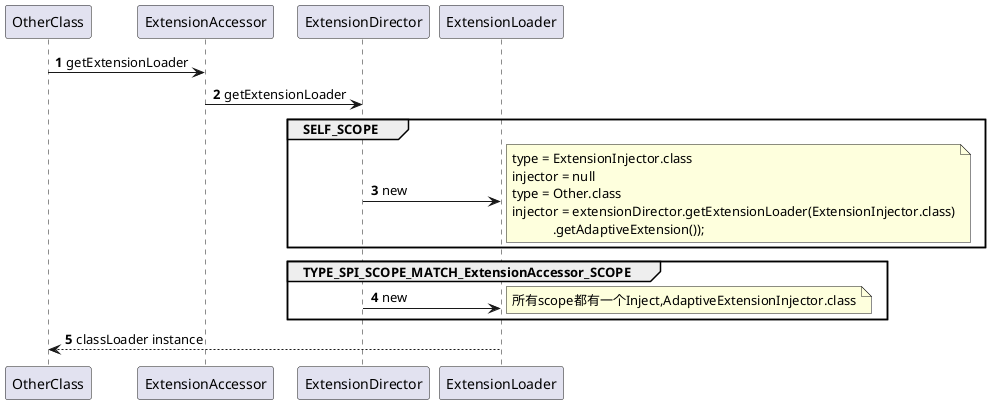 @startuml
'https://plantuml.com/sequence-diagram

autonumber
'新建ExtensionLoader

OtherClass -> ExtensionAccessor : getExtensionLoader
ExtensionAccessor -> ExtensionDirector : getExtensionLoader
group SELF_SCOPE
    ExtensionDirector -> ExtensionLoader : new
    note right
    type = ExtensionInjector.class
    injector = null
    type = Other.class
    injector = extensionDirector.getExtensionLoader(ExtensionInjector.class)
                .getAdaptiveExtension());
    end note
end
group TYPE_SPI_SCOPE_MATCH_ExtensionAccessor_SCOPE
    ExtensionDirector -> ExtensionLoader : new
    note right
    所有scope都有一个Inject,AdaptiveExtensionInjector.class
    end note
end
ExtensionLoader --> OtherClass : classLoader instance


@enduml



@startuml
'https://plantuml.com/sequence-diagram

autonumber

'获取扩展类


ExtensionLoader -> ExtensionLoader ++ : getExtensionClasses
    ExtensionLoader -> ExtensionLoader : cacheDefaultExtensionName
    note right
    @SPI 注解value,第一个值
    end note
    ExtensionLoader -> ExtensionLoader : use LoadingStrategy info loadDirectory

        group @Adaptive注解的实现类 <color:red> cachedAdaptiveClass
            ExtensionLoader -> ExtensionLoader : cacheAdaptiveClass
        end
        group 实现类的构造函数中参数为当前类型 <color:red> cachedWrapperClasses
            ExtensionLoader -> ExtensionLoader : cacheWrapperClass
        end
        group @Activate注解的实现类与配置中的名称匹配 <color:red> cachedActivates
            ExtensionLoader -> ExtensionLoader : cacheActivateClass
        end
deactivate

@enduml

